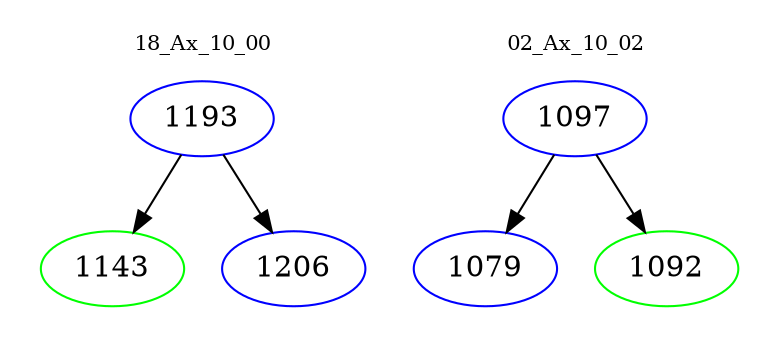 digraph{
subgraph cluster_0 {
color = white
label = "18_Ax_10_00";
fontsize=10;
T0_1193 [label="1193", color="blue"]
T0_1193 -> T0_1143 [color="black"]
T0_1143 [label="1143", color="green"]
T0_1193 -> T0_1206 [color="black"]
T0_1206 [label="1206", color="blue"]
}
subgraph cluster_1 {
color = white
label = "02_Ax_10_02";
fontsize=10;
T1_1097 [label="1097", color="blue"]
T1_1097 -> T1_1079 [color="black"]
T1_1079 [label="1079", color="blue"]
T1_1097 -> T1_1092 [color="black"]
T1_1092 [label="1092", color="green"]
}
}
